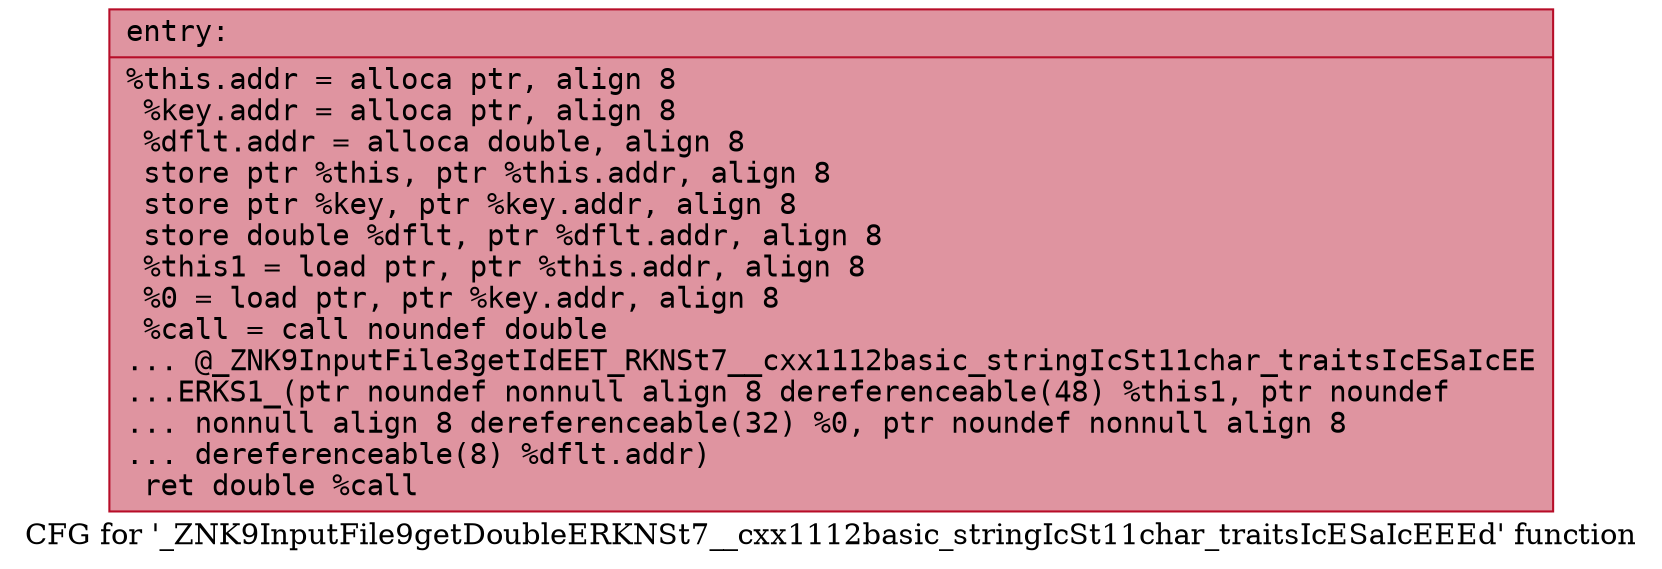 digraph "CFG for '_ZNK9InputFile9getDoubleERKNSt7__cxx1112basic_stringIcSt11char_traitsIcESaIcEEEd' function" {
	label="CFG for '_ZNK9InputFile9getDoubleERKNSt7__cxx1112basic_stringIcSt11char_traitsIcESaIcEEEd' function";

	Node0x55cf47c23e30 [shape=record,color="#b70d28ff", style=filled, fillcolor="#b70d2870" fontname="Courier",label="{entry:\l|  %this.addr = alloca ptr, align 8\l  %key.addr = alloca ptr, align 8\l  %dflt.addr = alloca double, align 8\l  store ptr %this, ptr %this.addr, align 8\l  store ptr %key, ptr %key.addr, align 8\l  store double %dflt, ptr %dflt.addr, align 8\l  %this1 = load ptr, ptr %this.addr, align 8\l  %0 = load ptr, ptr %key.addr, align 8\l  %call = call noundef double\l... @_ZNK9InputFile3getIdEET_RKNSt7__cxx1112basic_stringIcSt11char_traitsIcESaIcEE\l...ERKS1_(ptr noundef nonnull align 8 dereferenceable(48) %this1, ptr noundef\l... nonnull align 8 dereferenceable(32) %0, ptr noundef nonnull align 8\l... dereferenceable(8) %dflt.addr)\l  ret double %call\l}"];
}
